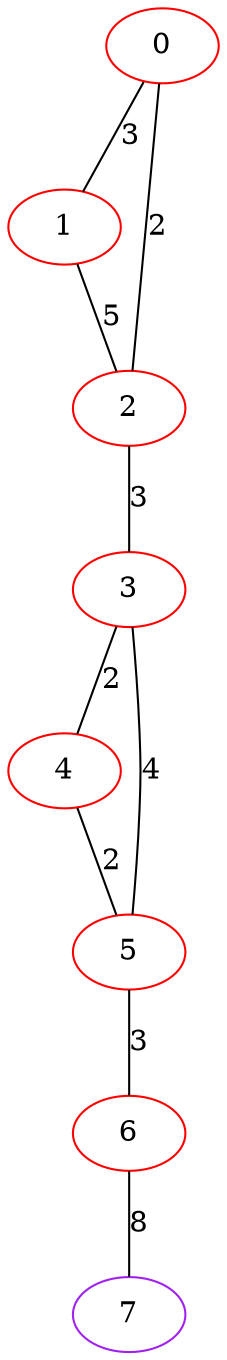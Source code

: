 graph "" {
0 [color=red, weight=1];
1 [color=red, weight=1];
2 [color=red, weight=1];
3 [color=red, weight=1];
4 [color=red, weight=1];
5 [color=red, weight=1];
6 [color=red, weight=1];
7 [color=purple, weight=4];
0 -- 1  [key=0, label=3];
0 -- 2  [key=0, label=2];
1 -- 2  [key=0, label=5];
2 -- 3  [key=0, label=3];
3 -- 4  [key=0, label=2];
3 -- 5  [key=0, label=4];
4 -- 5  [key=0, label=2];
5 -- 6  [key=0, label=3];
6 -- 7  [key=0, label=8];
}
